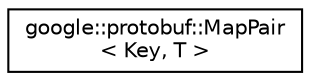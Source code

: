 digraph "类继承关系图"
{
 // LATEX_PDF_SIZE
  edge [fontname="Helvetica",fontsize="10",labelfontname="Helvetica",labelfontsize="10"];
  node [fontname="Helvetica",fontsize="10",shape=record];
  rankdir="LR";
  Node0 [label="google::protobuf::MapPair\l\< Key, T \>",height=0.2,width=0.4,color="black", fillcolor="white", style="filled",URL="$structgoogle_1_1protobuf_1_1MapPair.html",tooltip=" "];
}
